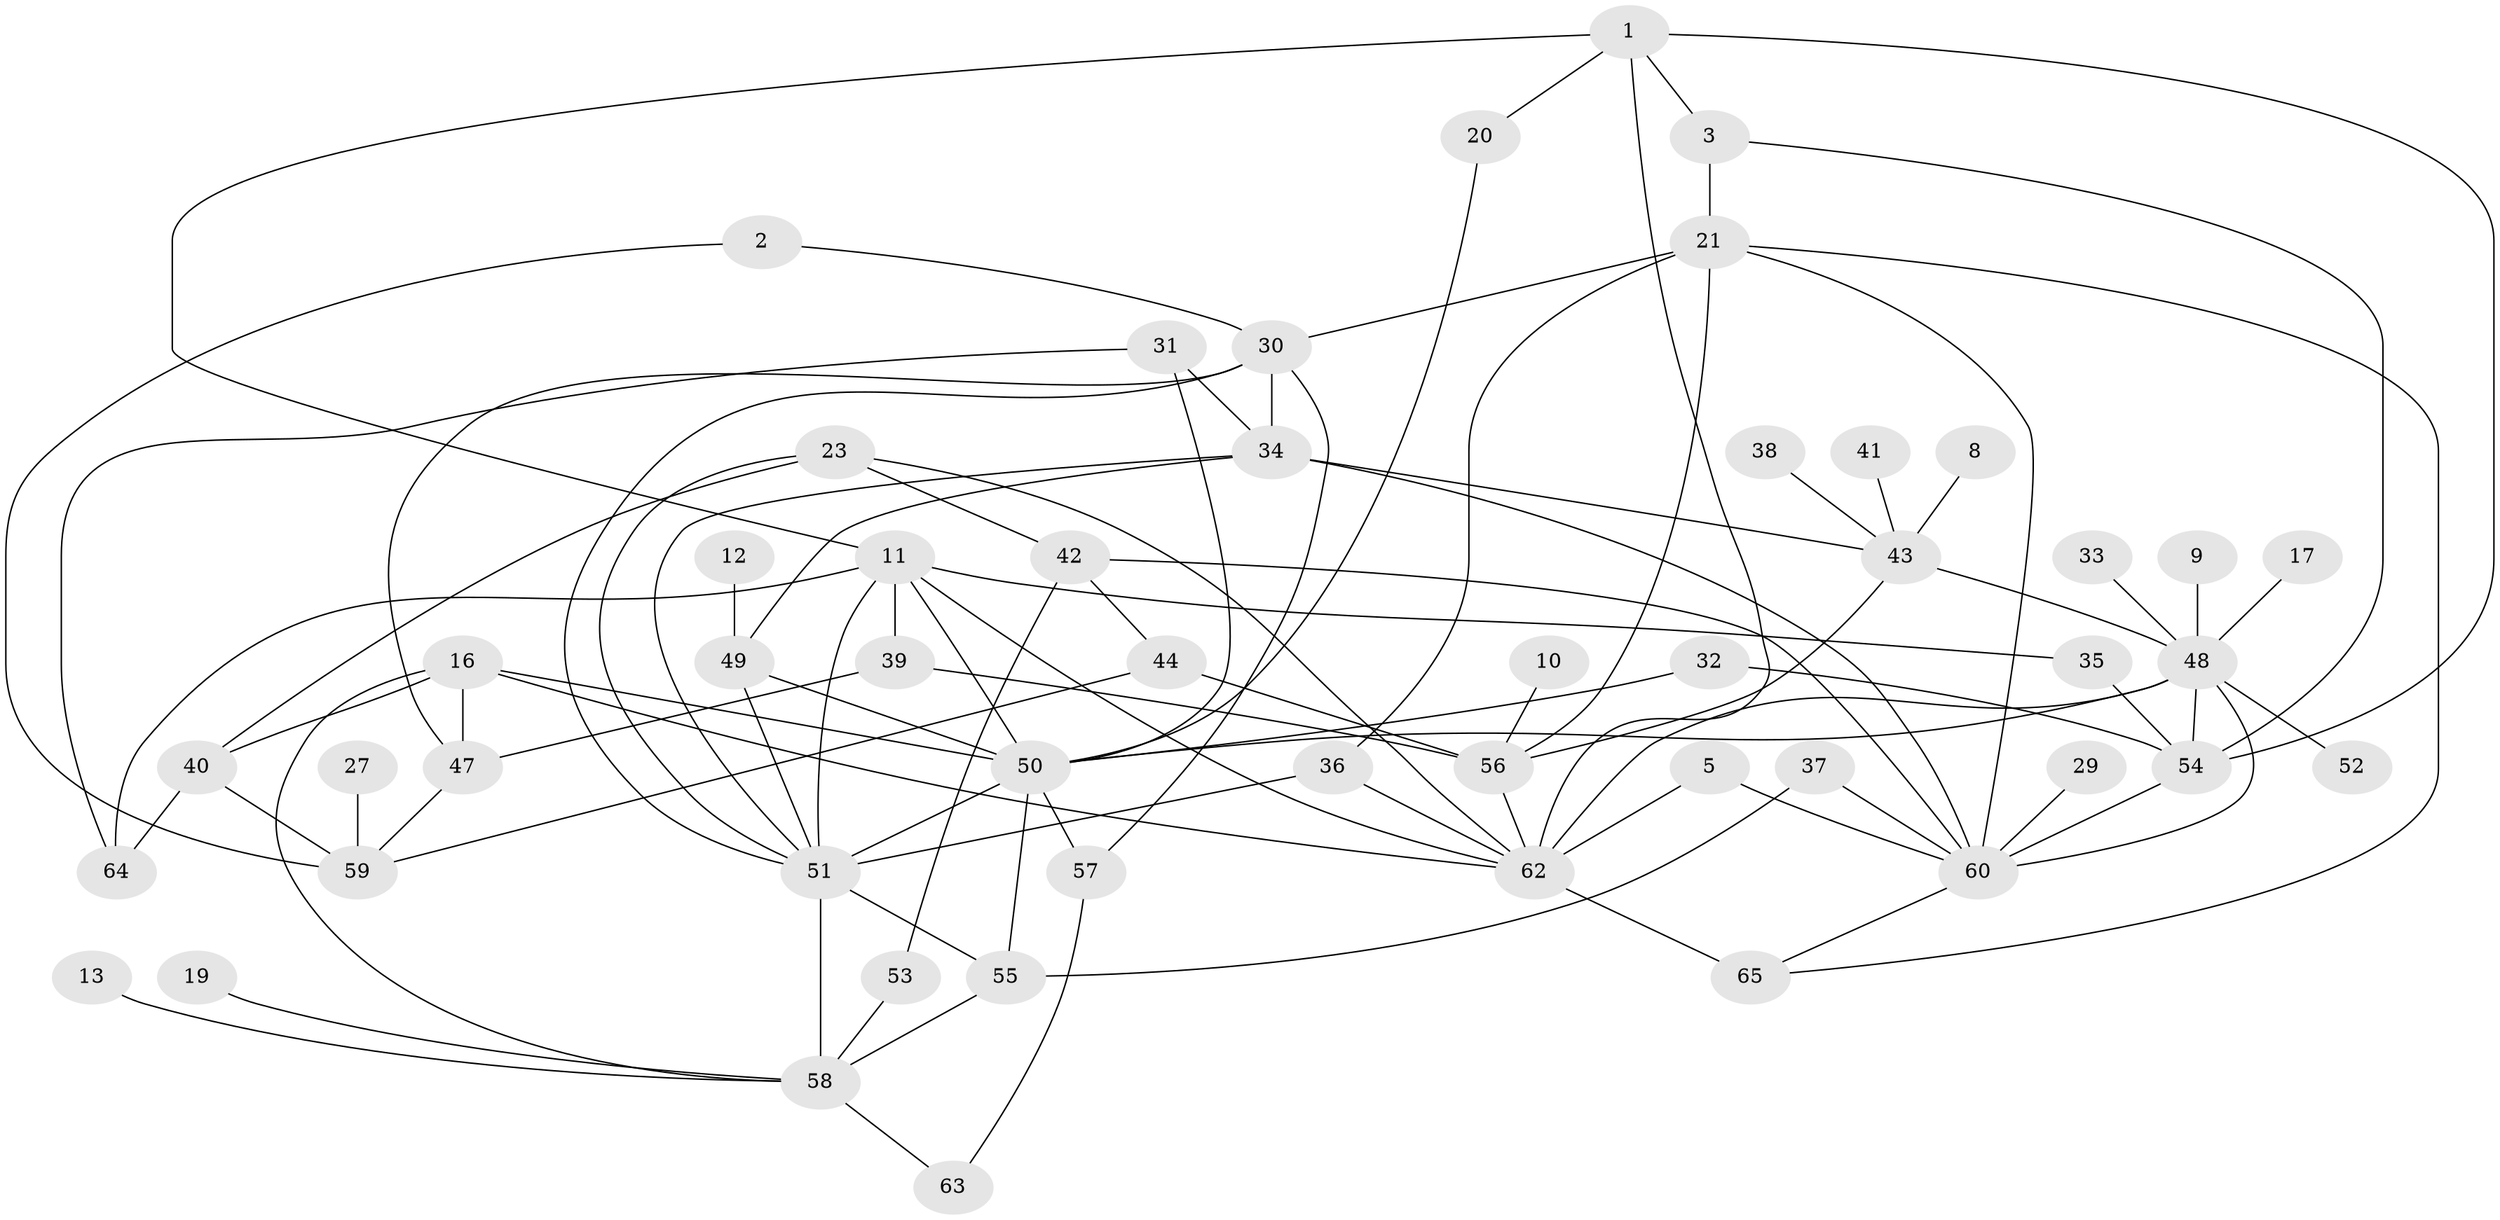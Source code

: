 // original degree distribution, {2: 0.27692307692307694, 1: 0.2, 5: 0.06153846153846154, 4: 0.16153846153846155, 3: 0.13846153846153847, 0: 0.1, 6: 0.046153846153846156, 7: 0.015384615384615385}
// Generated by graph-tools (version 1.1) at 2025/49/03/09/25 03:49:12]
// undirected, 51 vertices, 94 edges
graph export_dot {
graph [start="1"]
  node [color=gray90,style=filled];
  1;
  2;
  3;
  5;
  8;
  9;
  10;
  11;
  12;
  13;
  16;
  17;
  19;
  20;
  21;
  23;
  27;
  29;
  30;
  31;
  32;
  33;
  34;
  35;
  36;
  37;
  38;
  39;
  40;
  41;
  42;
  43;
  44;
  47;
  48;
  49;
  50;
  51;
  52;
  53;
  54;
  55;
  56;
  57;
  58;
  59;
  60;
  62;
  63;
  64;
  65;
  1 -- 3 [weight=1.0];
  1 -- 11 [weight=1.0];
  1 -- 20 [weight=1.0];
  1 -- 54 [weight=1.0];
  1 -- 62 [weight=1.0];
  2 -- 30 [weight=1.0];
  2 -- 59 [weight=1.0];
  3 -- 21 [weight=1.0];
  3 -- 54 [weight=1.0];
  5 -- 60 [weight=1.0];
  5 -- 62 [weight=1.0];
  8 -- 43 [weight=1.0];
  9 -- 48 [weight=1.0];
  10 -- 56 [weight=1.0];
  11 -- 35 [weight=1.0];
  11 -- 39 [weight=1.0];
  11 -- 50 [weight=1.0];
  11 -- 51 [weight=1.0];
  11 -- 62 [weight=1.0];
  11 -- 64 [weight=1.0];
  12 -- 49 [weight=1.0];
  13 -- 58 [weight=1.0];
  16 -- 40 [weight=1.0];
  16 -- 47 [weight=1.0];
  16 -- 50 [weight=1.0];
  16 -- 58 [weight=1.0];
  16 -- 62 [weight=1.0];
  17 -- 48 [weight=1.0];
  19 -- 58 [weight=1.0];
  20 -- 50 [weight=1.0];
  21 -- 30 [weight=1.0];
  21 -- 36 [weight=1.0];
  21 -- 56 [weight=1.0];
  21 -- 60 [weight=1.0];
  21 -- 65 [weight=1.0];
  23 -- 40 [weight=1.0];
  23 -- 42 [weight=1.0];
  23 -- 51 [weight=1.0];
  23 -- 62 [weight=1.0];
  27 -- 59 [weight=1.0];
  29 -- 60 [weight=1.0];
  30 -- 34 [weight=1.0];
  30 -- 47 [weight=1.0];
  30 -- 51 [weight=1.0];
  30 -- 57 [weight=1.0];
  31 -- 34 [weight=1.0];
  31 -- 50 [weight=1.0];
  31 -- 64 [weight=1.0];
  32 -- 50 [weight=1.0];
  32 -- 54 [weight=1.0];
  33 -- 48 [weight=1.0];
  34 -- 43 [weight=1.0];
  34 -- 49 [weight=1.0];
  34 -- 51 [weight=1.0];
  34 -- 60 [weight=1.0];
  35 -- 54 [weight=1.0];
  36 -- 51 [weight=1.0];
  36 -- 62 [weight=1.0];
  37 -- 55 [weight=1.0];
  37 -- 60 [weight=1.0];
  38 -- 43 [weight=1.0];
  39 -- 47 [weight=1.0];
  39 -- 56 [weight=1.0];
  40 -- 59 [weight=1.0];
  40 -- 64 [weight=1.0];
  41 -- 43 [weight=1.0];
  42 -- 44 [weight=1.0];
  42 -- 53 [weight=1.0];
  42 -- 60 [weight=1.0];
  43 -- 48 [weight=1.0];
  43 -- 56 [weight=1.0];
  44 -- 56 [weight=1.0];
  44 -- 59 [weight=1.0];
  47 -- 59 [weight=1.0];
  48 -- 50 [weight=1.0];
  48 -- 52 [weight=1.0];
  48 -- 54 [weight=1.0];
  48 -- 60 [weight=2.0];
  48 -- 62 [weight=1.0];
  49 -- 50 [weight=1.0];
  49 -- 51 [weight=1.0];
  50 -- 51 [weight=1.0];
  50 -- 55 [weight=1.0];
  50 -- 57 [weight=2.0];
  51 -- 55 [weight=1.0];
  51 -- 58 [weight=2.0];
  53 -- 58 [weight=1.0];
  54 -- 60 [weight=1.0];
  55 -- 58 [weight=1.0];
  56 -- 62 [weight=1.0];
  57 -- 63 [weight=1.0];
  58 -- 63 [weight=1.0];
  60 -- 65 [weight=1.0];
  62 -- 65 [weight=2.0];
}
